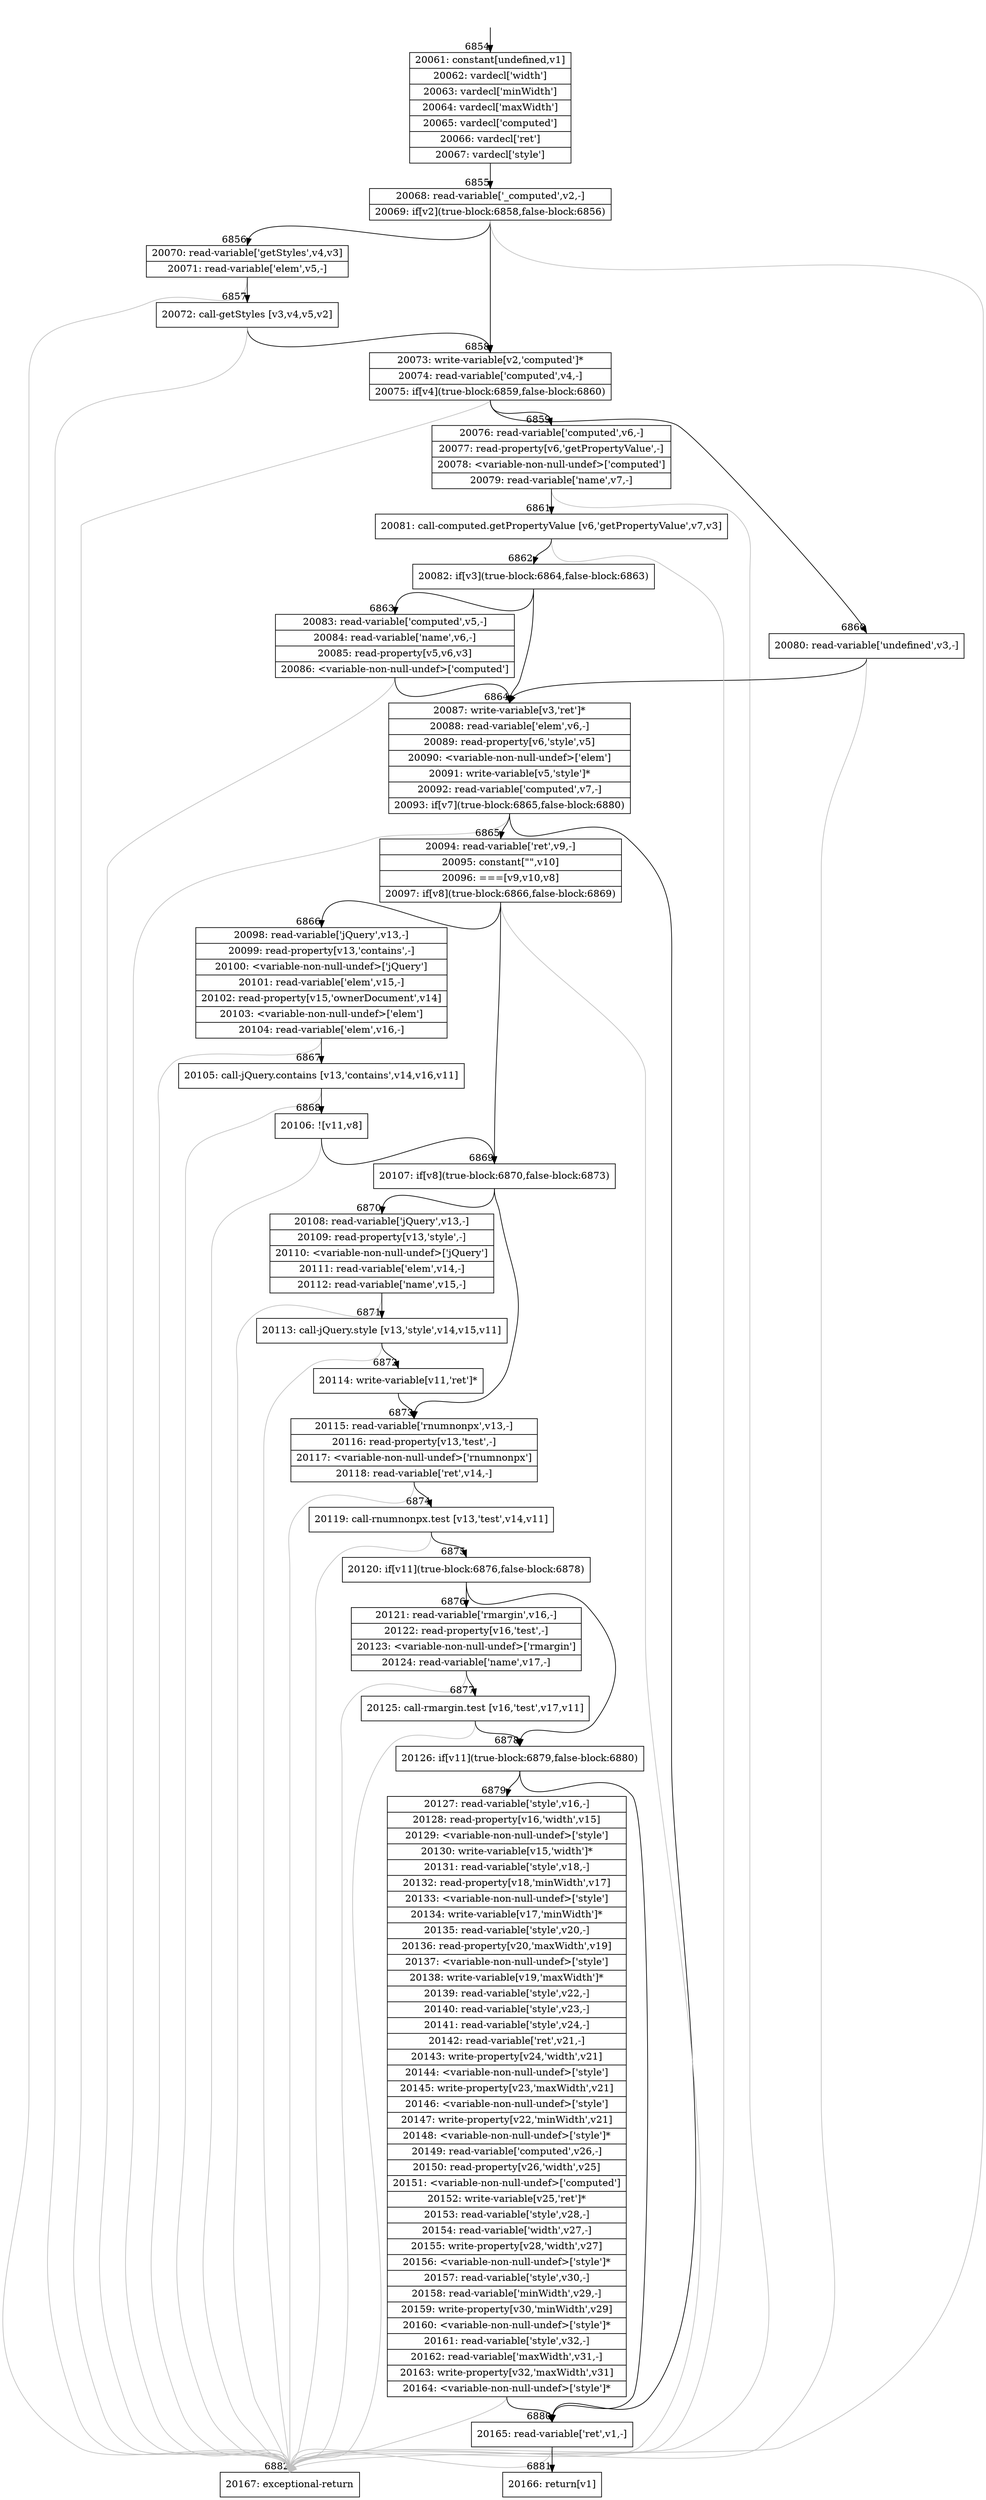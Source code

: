 digraph {
rankdir="TD"
BB_entry431[shape=none,label=""];
BB_entry431 -> BB6854 [tailport=s, headport=n, headlabel="    6854"]
BB6854 [shape=record label="{20061: constant[undefined,v1]|20062: vardecl['width']|20063: vardecl['minWidth']|20064: vardecl['maxWidth']|20065: vardecl['computed']|20066: vardecl['ret']|20067: vardecl['style']}" ] 
BB6854 -> BB6855 [tailport=s, headport=n, headlabel="      6855"]
BB6855 [shape=record label="{20068: read-variable['_computed',v2,-]|20069: if[v2](true-block:6858,false-block:6856)}" ] 
BB6855 -> BB6858 [tailport=s, headport=n, headlabel="      6858"]
BB6855 -> BB6856 [tailport=s, headport=n, headlabel="      6856"]
BB6855 -> BB6882 [tailport=s, headport=n, color=gray, headlabel="      6882"]
BB6856 [shape=record label="{20070: read-variable['getStyles',v4,v3]|20071: read-variable['elem',v5,-]}" ] 
BB6856 -> BB6857 [tailport=s, headport=n, headlabel="      6857"]
BB6856 -> BB6882 [tailport=s, headport=n, color=gray]
BB6857 [shape=record label="{20072: call-getStyles [v3,v4,v5,v2]}" ] 
BB6857 -> BB6858 [tailport=s, headport=n]
BB6857 -> BB6882 [tailport=s, headport=n, color=gray]
BB6858 [shape=record label="{20073: write-variable[v2,'computed']*|20074: read-variable['computed',v4,-]|20075: if[v4](true-block:6859,false-block:6860)}" ] 
BB6858 -> BB6859 [tailport=s, headport=n, headlabel="      6859"]
BB6858 -> BB6860 [tailport=s, headport=n, headlabel="      6860"]
BB6858 -> BB6882 [tailport=s, headport=n, color=gray]
BB6859 [shape=record label="{20076: read-variable['computed',v6,-]|20077: read-property[v6,'getPropertyValue',-]|20078: \<variable-non-null-undef\>['computed']|20079: read-variable['name',v7,-]}" ] 
BB6859 -> BB6861 [tailport=s, headport=n, headlabel="      6861"]
BB6859 -> BB6882 [tailport=s, headport=n, color=gray]
BB6860 [shape=record label="{20080: read-variable['undefined',v3,-]}" ] 
BB6860 -> BB6864 [tailport=s, headport=n, headlabel="      6864"]
BB6860 -> BB6882 [tailport=s, headport=n, color=gray]
BB6861 [shape=record label="{20081: call-computed.getPropertyValue [v6,'getPropertyValue',v7,v3]}" ] 
BB6861 -> BB6862 [tailport=s, headport=n, headlabel="      6862"]
BB6861 -> BB6882 [tailport=s, headport=n, color=gray]
BB6862 [shape=record label="{20082: if[v3](true-block:6864,false-block:6863)}" ] 
BB6862 -> BB6864 [tailport=s, headport=n]
BB6862 -> BB6863 [tailport=s, headport=n, headlabel="      6863"]
BB6863 [shape=record label="{20083: read-variable['computed',v5,-]|20084: read-variable['name',v6,-]|20085: read-property[v5,v6,v3]|20086: \<variable-non-null-undef\>['computed']}" ] 
BB6863 -> BB6864 [tailport=s, headport=n]
BB6863 -> BB6882 [tailport=s, headport=n, color=gray]
BB6864 [shape=record label="{20087: write-variable[v3,'ret']*|20088: read-variable['elem',v6,-]|20089: read-property[v6,'style',v5]|20090: \<variable-non-null-undef\>['elem']|20091: write-variable[v5,'style']*|20092: read-variable['computed',v7,-]|20093: if[v7](true-block:6865,false-block:6880)}" ] 
BB6864 -> BB6865 [tailport=s, headport=n, headlabel="      6865"]
BB6864 -> BB6880 [tailport=s, headport=n, headlabel="      6880"]
BB6864 -> BB6882 [tailport=s, headport=n, color=gray]
BB6865 [shape=record label="{20094: read-variable['ret',v9,-]|20095: constant[\"\",v10]|20096: ===[v9,v10,v8]|20097: if[v8](true-block:6866,false-block:6869)}" ] 
BB6865 -> BB6869 [tailport=s, headport=n, headlabel="      6869"]
BB6865 -> BB6866 [tailport=s, headport=n, headlabel="      6866"]
BB6865 -> BB6882 [tailport=s, headport=n, color=gray]
BB6866 [shape=record label="{20098: read-variable['jQuery',v13,-]|20099: read-property[v13,'contains',-]|20100: \<variable-non-null-undef\>['jQuery']|20101: read-variable['elem',v15,-]|20102: read-property[v15,'ownerDocument',v14]|20103: \<variable-non-null-undef\>['elem']|20104: read-variable['elem',v16,-]}" ] 
BB6866 -> BB6867 [tailport=s, headport=n, headlabel="      6867"]
BB6866 -> BB6882 [tailport=s, headport=n, color=gray]
BB6867 [shape=record label="{20105: call-jQuery.contains [v13,'contains',v14,v16,v11]}" ] 
BB6867 -> BB6868 [tailport=s, headport=n, headlabel="      6868"]
BB6867 -> BB6882 [tailport=s, headport=n, color=gray]
BB6868 [shape=record label="{20106: ![v11,v8]}" ] 
BB6868 -> BB6869 [tailport=s, headport=n]
BB6868 -> BB6882 [tailport=s, headport=n, color=gray]
BB6869 [shape=record label="{20107: if[v8](true-block:6870,false-block:6873)}" ] 
BB6869 -> BB6870 [tailport=s, headport=n, headlabel="      6870"]
BB6869 -> BB6873 [tailport=s, headport=n, headlabel="      6873"]
BB6870 [shape=record label="{20108: read-variable['jQuery',v13,-]|20109: read-property[v13,'style',-]|20110: \<variable-non-null-undef\>['jQuery']|20111: read-variable['elem',v14,-]|20112: read-variable['name',v15,-]}" ] 
BB6870 -> BB6871 [tailport=s, headport=n, headlabel="      6871"]
BB6870 -> BB6882 [tailport=s, headport=n, color=gray]
BB6871 [shape=record label="{20113: call-jQuery.style [v13,'style',v14,v15,v11]}" ] 
BB6871 -> BB6872 [tailport=s, headport=n, headlabel="      6872"]
BB6871 -> BB6882 [tailport=s, headport=n, color=gray]
BB6872 [shape=record label="{20114: write-variable[v11,'ret']*}" ] 
BB6872 -> BB6873 [tailport=s, headport=n]
BB6873 [shape=record label="{20115: read-variable['rnumnonpx',v13,-]|20116: read-property[v13,'test',-]|20117: \<variable-non-null-undef\>['rnumnonpx']|20118: read-variable['ret',v14,-]}" ] 
BB6873 -> BB6874 [tailport=s, headport=n, headlabel="      6874"]
BB6873 -> BB6882 [tailport=s, headport=n, color=gray]
BB6874 [shape=record label="{20119: call-rnumnonpx.test [v13,'test',v14,v11]}" ] 
BB6874 -> BB6875 [tailport=s, headport=n, headlabel="      6875"]
BB6874 -> BB6882 [tailport=s, headport=n, color=gray]
BB6875 [shape=record label="{20120: if[v11](true-block:6876,false-block:6878)}" ] 
BB6875 -> BB6878 [tailport=s, headport=n, headlabel="      6878"]
BB6875 -> BB6876 [tailport=s, headport=n, headlabel="      6876"]
BB6876 [shape=record label="{20121: read-variable['rmargin',v16,-]|20122: read-property[v16,'test',-]|20123: \<variable-non-null-undef\>['rmargin']|20124: read-variable['name',v17,-]}" ] 
BB6876 -> BB6877 [tailport=s, headport=n, headlabel="      6877"]
BB6876 -> BB6882 [tailport=s, headport=n, color=gray]
BB6877 [shape=record label="{20125: call-rmargin.test [v16,'test',v17,v11]}" ] 
BB6877 -> BB6878 [tailport=s, headport=n]
BB6877 -> BB6882 [tailport=s, headport=n, color=gray]
BB6878 [shape=record label="{20126: if[v11](true-block:6879,false-block:6880)}" ] 
BB6878 -> BB6879 [tailport=s, headport=n, headlabel="      6879"]
BB6878 -> BB6880 [tailport=s, headport=n]
BB6879 [shape=record label="{20127: read-variable['style',v16,-]|20128: read-property[v16,'width',v15]|20129: \<variable-non-null-undef\>['style']|20130: write-variable[v15,'width']*|20131: read-variable['style',v18,-]|20132: read-property[v18,'minWidth',v17]|20133: \<variable-non-null-undef\>['style']|20134: write-variable[v17,'minWidth']*|20135: read-variable['style',v20,-]|20136: read-property[v20,'maxWidth',v19]|20137: \<variable-non-null-undef\>['style']|20138: write-variable[v19,'maxWidth']*|20139: read-variable['style',v22,-]|20140: read-variable['style',v23,-]|20141: read-variable['style',v24,-]|20142: read-variable['ret',v21,-]|20143: write-property[v24,'width',v21]|20144: \<variable-non-null-undef\>['style']|20145: write-property[v23,'maxWidth',v21]|20146: \<variable-non-null-undef\>['style']|20147: write-property[v22,'minWidth',v21]|20148: \<variable-non-null-undef\>['style']*|20149: read-variable['computed',v26,-]|20150: read-property[v26,'width',v25]|20151: \<variable-non-null-undef\>['computed']|20152: write-variable[v25,'ret']*|20153: read-variable['style',v28,-]|20154: read-variable['width',v27,-]|20155: write-property[v28,'width',v27]|20156: \<variable-non-null-undef\>['style']*|20157: read-variable['style',v30,-]|20158: read-variable['minWidth',v29,-]|20159: write-property[v30,'minWidth',v29]|20160: \<variable-non-null-undef\>['style']*|20161: read-variable['style',v32,-]|20162: read-variable['maxWidth',v31,-]|20163: write-property[v32,'maxWidth',v31]|20164: \<variable-non-null-undef\>['style']*}" ] 
BB6879 -> BB6880 [tailport=s, headport=n]
BB6879 -> BB6882 [tailport=s, headport=n, color=gray]
BB6880 [shape=record label="{20165: read-variable['ret',v1,-]}" ] 
BB6880 -> BB6881 [tailport=s, headport=n, headlabel="      6881"]
BB6880 -> BB6882 [tailport=s, headport=n, color=gray]
BB6881 [shape=record label="{20166: return[v1]}" ] 
BB6882 [shape=record label="{20167: exceptional-return}" ] 
//#$~ 6965
}

